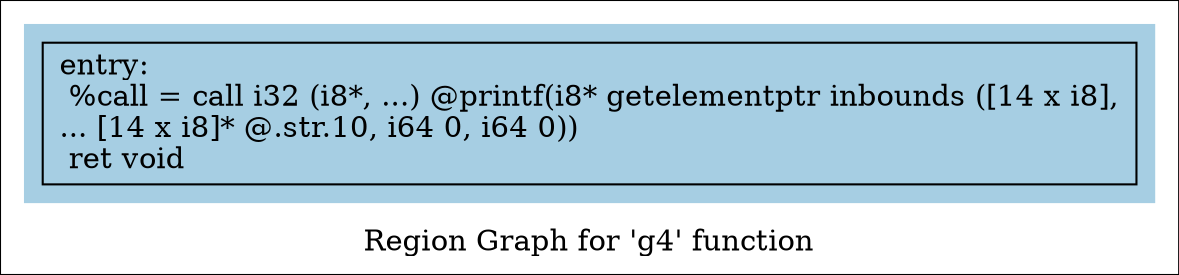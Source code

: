 digraph "Region Graph for 'g4' function" {
	label="Region Graph for 'g4' function";

	Node0x246ecd0 [shape=record,label="{entry:\l  %call = call i32 (i8*, ...) @printf(i8* getelementptr inbounds ([14 x i8],\l... [14 x i8]* @.str.10, i64 0, i64 0))\l  ret void\l}"];
	colorscheme = "paired12"
        subgraph cluster_0x2473750 {
          label = "";
          style = filled;
          color = 1
          Node0x246ecd0;
        }
}
